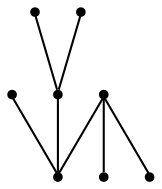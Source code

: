 graph {
  node [shape=point,comment="{\"directed\":false,\"doi\":\"10.1007/978-3-030-35802-0_12\",\"figure\":\"3 (1)\"}"]

  v0 [pos="1166.7408905684658,1489.0332858380712"]
  v1 [pos="1104.6142434166018,1630.3364640930047"]
  v2 [pos="1104.6142434166018,1563.659992591216"]
  v3 [pos="1044.2567850161377,1490.3283116813152"]
  v4 [pos="971.258903003596,1417.8012687474732"]
  v5 [pos="1237.9680895017918,1417.8012687474732"]
  v6 [pos="1137.9521564877969,1417.8012687474734"]
  v7 [pos="1071.2748678118,1417.8012687474734"]

  v0 -- v6 [id="-1",pos="1166.7408905684658,1489.0332858380712 1168.3569266158404,1487.4114195335549 1169.2987982587817,1480.497917138344 1165.3106598776046,1472.5259349146625 1137.9521564877969,1417.8012687474734 1137.9521564877969,1417.8012687474734 1137.9521564877969,1417.8012687474734"]
  v1 -- v2 [id="-2",pos="1104.6142434166018,1630.3364640930047 1104.83613354783,1626.7743542514258 1104.613353178754,1623.1837363321472 1104.613353178754,1619.4934999964728 1104.6134803555894,1572.9323420197654 1104.6134803555894,1572.9323420197654 1104.6134803555894,1572.9323420197654 1104.613353178754,1569.7765934431625 1104.3733992921639,1566.7237539296395 1104.6142434166018,1563.659992591216"]
  v7 -- v3 [id="-3",pos="1071.2748678118,1417.8012687474734 1043.2119319307346,1473.9427946730423 1043.2119319307346,1473.9427946730423 1043.2119319307346,1473.9427946730423 1039.6906597122957,1480.9688471881852 1040.9491380869547,1487.4906497309762 1044.2567850161377,1490.3283116813152"]
  v3 -- v2 [id="-5",pos="1044.2567850161377,1490.3283116813152 1089.3943556406086,1535.9352735564946 1089.3943556406086,1535.9352735564946 1089.3943556406086,1535.9352735564946 1097.3321554307336,1543.8764151799835 1102.1665712961621,1553.157280737529 1104.6142434166018,1563.659992591216"]
  v0 -- v2 [id="-6",pos="1166.7408905684658,1489.0332858380712 1121.6911673430445,1534.0850004549177 1121.6911673430445,1534.0850004549177 1121.6911673430445,1534.0850004549177 1112.750234025954,1543.0225284354137 1107.3200620173734,1552.9288495625678 1104.6142434166018,1563.659992591216"]
  v4 -- v3 [id="-7",pos="971.258903003596,1417.8012687474732 1037.9402613383254,1484.4818098581184 1037.9402613383254,1484.4818098581184 1037.9402613383254,1484.4818098581184 1044.2567850161377,1490.3283116813152 1044.2567850161377,1490.3283116813152 1044.2567850161377,1490.3283116813152"]
  v0 -- v5 [id="-8",pos="1166.7408905684658,1489.0332858380712 1237.9680895017918,1417.8012687474732 1237.9680895017918,1417.8012687474732 1237.9680895017918,1417.8012687474732"]
}